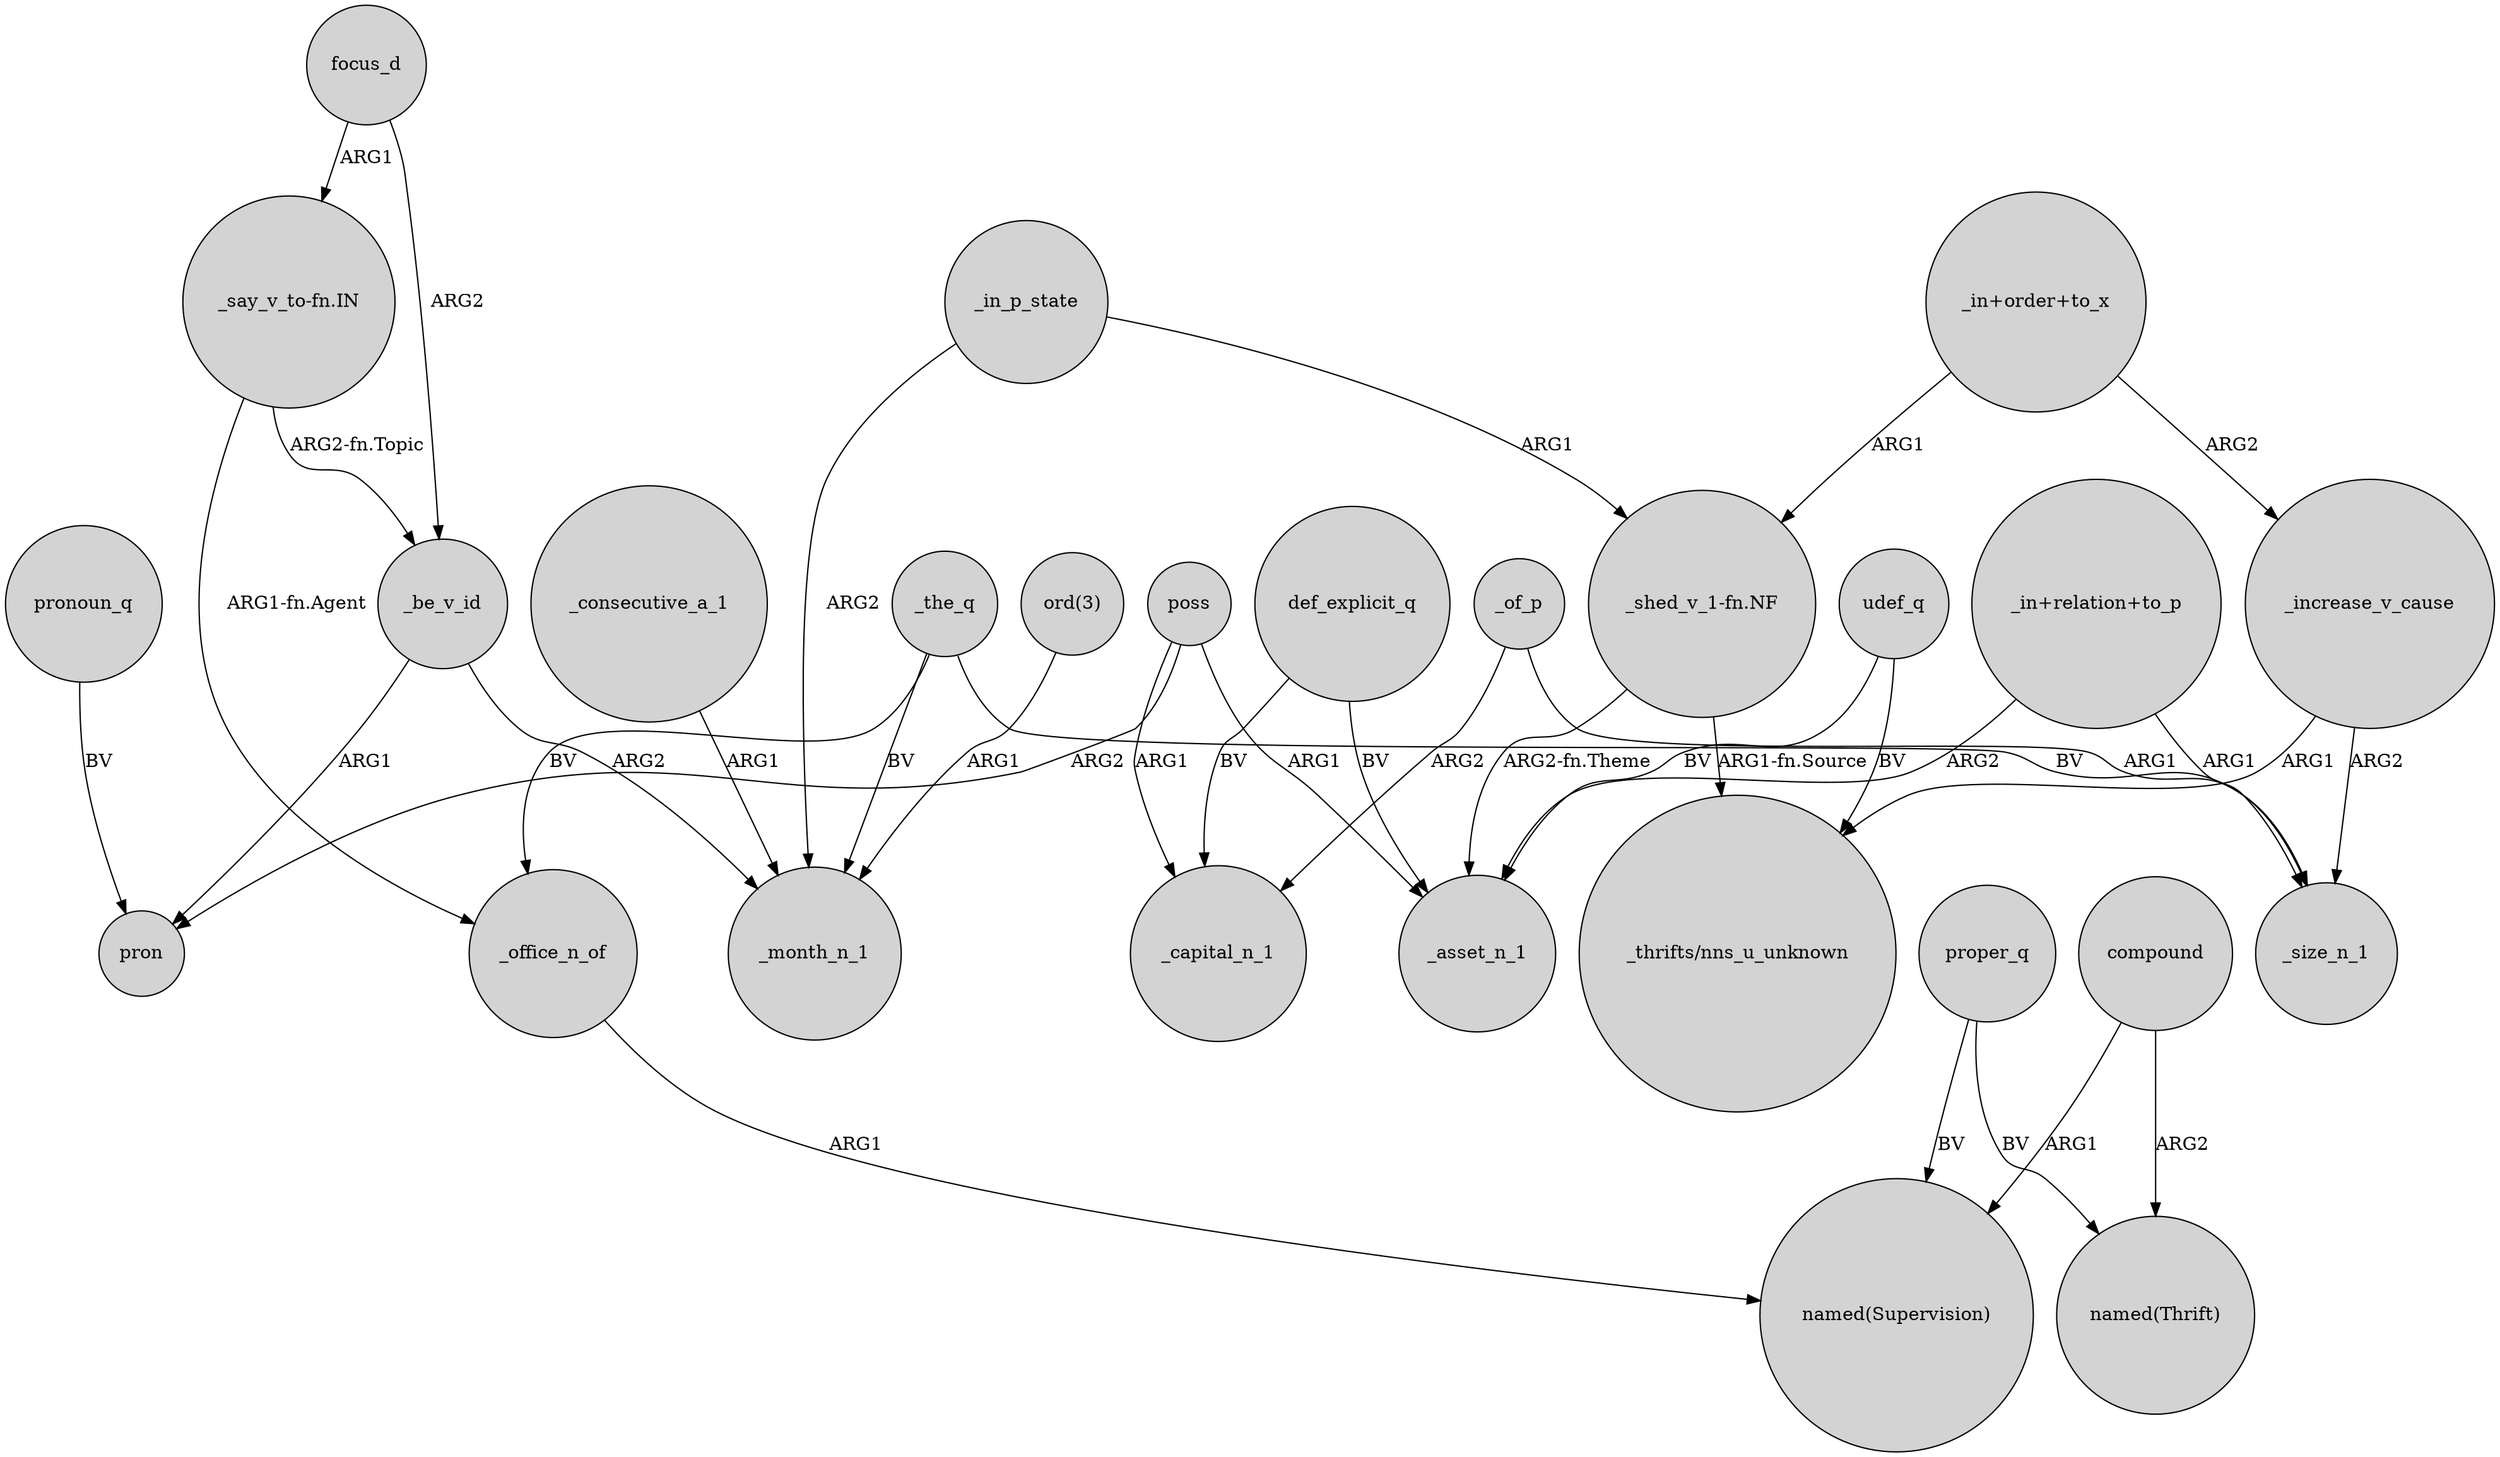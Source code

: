 digraph {
	node [shape=circle style=filled]
	focus_d -> _be_v_id [label=ARG2]
	def_explicit_q -> _capital_n_1 [label=BV]
	def_explicit_q -> _asset_n_1 [label=BV]
	_the_q -> _size_n_1 [label=BV]
	poss -> pron [label=ARG2]
	_office_n_of -> "named(Supervision)" [label=ARG1]
	"_in+relation+to_p" -> _asset_n_1 [label=ARG2]
	udef_q -> "_thrifts/nns_u_unknown" [label=BV]
	_be_v_id -> _month_n_1 [label=ARG2]
	"_in+relation+to_p" -> _size_n_1 [label=ARG1]
	"_say_v_to-fn.IN" -> _office_n_of [label="ARG1-fn.Agent"]
	compound -> "named(Thrift)" [label=ARG2]
	udef_q -> _asset_n_1 [label=BV]
	_be_v_id -> pron [label=ARG1]
	proper_q -> "named(Supervision)" [label=BV]
	focus_d -> "_say_v_to-fn.IN" [label=ARG1]
	_the_q -> _office_n_of [label=BV]
	"_say_v_to-fn.IN" -> _be_v_id [label="ARG2-fn.Topic"]
	_of_p -> _size_n_1 [label=ARG1]
	"ord(3)" -> _month_n_1 [label=ARG1]
	pronoun_q -> pron [label=BV]
	_the_q -> _month_n_1 [label=BV]
	_consecutive_a_1 -> _month_n_1 [label=ARG1]
	compound -> "named(Supervision)" [label=ARG1]
	proper_q -> "named(Thrift)" [label=BV]
	"_in+order+to_x" -> "_shed_v_1-fn.NF" [label=ARG1]
	poss -> _asset_n_1 [label=ARG1]
	_increase_v_cause -> "_thrifts/nns_u_unknown" [label=ARG1]
	"_in+order+to_x" -> _increase_v_cause [label=ARG2]
	"_shed_v_1-fn.NF" -> "_thrifts/nns_u_unknown" [label="ARG1-fn.Source"]
	poss -> _capital_n_1 [label=ARG1]
	"_shed_v_1-fn.NF" -> _asset_n_1 [label="ARG2-fn.Theme"]
	_increase_v_cause -> _size_n_1 [label=ARG2]
	_of_p -> _capital_n_1 [label=ARG2]
	_in_p_state -> _month_n_1 [label=ARG2]
	_in_p_state -> "_shed_v_1-fn.NF" [label=ARG1]
}
